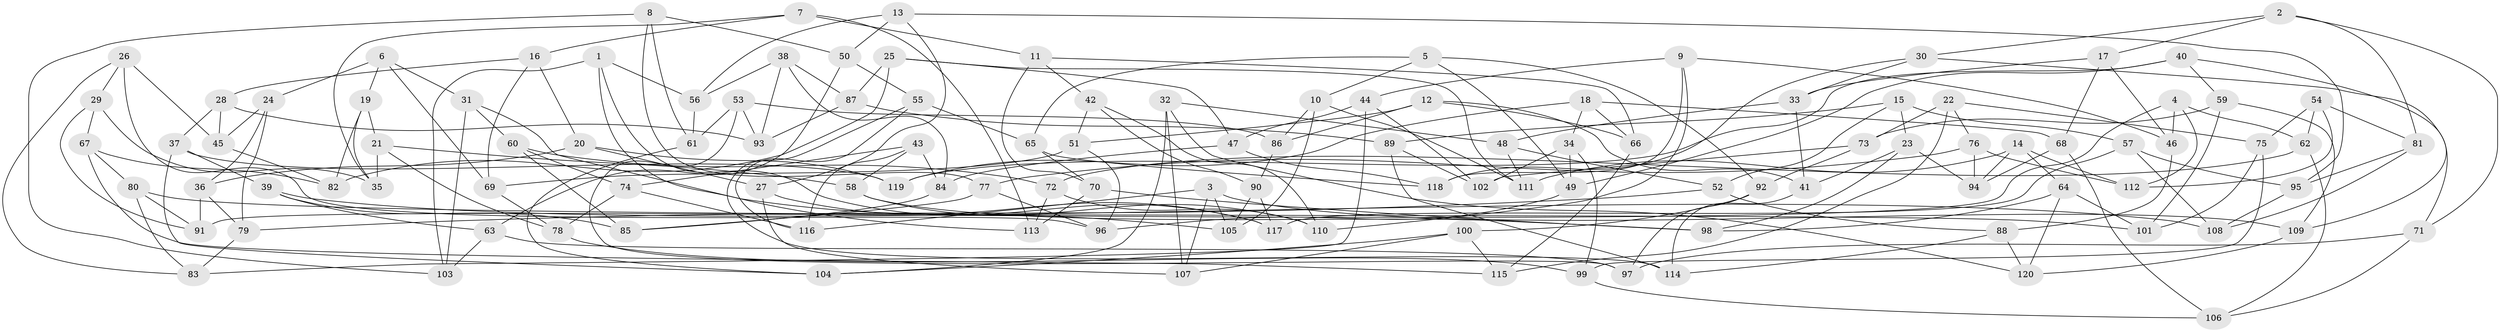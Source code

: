 // coarse degree distribution, {4: 0.3424657534246575, 5: 0.1232876712328767, 6: 0.4931506849315068, 3: 0.0410958904109589}
// Generated by graph-tools (version 1.1) at 2025/42/03/06/25 10:42:25]
// undirected, 120 vertices, 240 edges
graph export_dot {
graph [start="1"]
  node [color=gray90,style=filled];
  1;
  2;
  3;
  4;
  5;
  6;
  7;
  8;
  9;
  10;
  11;
  12;
  13;
  14;
  15;
  16;
  17;
  18;
  19;
  20;
  21;
  22;
  23;
  24;
  25;
  26;
  27;
  28;
  29;
  30;
  31;
  32;
  33;
  34;
  35;
  36;
  37;
  38;
  39;
  40;
  41;
  42;
  43;
  44;
  45;
  46;
  47;
  48;
  49;
  50;
  51;
  52;
  53;
  54;
  55;
  56;
  57;
  58;
  59;
  60;
  61;
  62;
  63;
  64;
  65;
  66;
  67;
  68;
  69;
  70;
  71;
  72;
  73;
  74;
  75;
  76;
  77;
  78;
  79;
  80;
  81;
  82;
  83;
  84;
  85;
  86;
  87;
  88;
  89;
  90;
  91;
  92;
  93;
  94;
  95;
  96;
  97;
  98;
  99;
  100;
  101;
  102;
  103;
  104;
  105;
  106;
  107;
  108;
  109;
  110;
  111;
  112;
  113;
  114;
  115;
  116;
  117;
  118;
  119;
  120;
  1 -- 103;
  1 -- 113;
  1 -- 56;
  1 -- 117;
  2 -- 17;
  2 -- 71;
  2 -- 30;
  2 -- 81;
  3 -- 116;
  3 -- 105;
  3 -- 109;
  3 -- 107;
  4 -- 62;
  4 -- 112;
  4 -- 46;
  4 -- 91;
  5 -- 10;
  5 -- 92;
  5 -- 65;
  5 -- 49;
  6 -- 31;
  6 -- 69;
  6 -- 19;
  6 -- 24;
  7 -- 16;
  7 -- 35;
  7 -- 11;
  7 -- 113;
  8 -- 50;
  8 -- 103;
  8 -- 61;
  8 -- 77;
  9 -- 110;
  9 -- 46;
  9 -- 118;
  9 -- 44;
  10 -- 86;
  10 -- 105;
  10 -- 111;
  11 -- 42;
  11 -- 70;
  11 -- 66;
  12 -- 51;
  12 -- 41;
  12 -- 86;
  12 -- 66;
  13 -- 56;
  13 -- 95;
  13 -- 50;
  13 -- 27;
  14 -- 111;
  14 -- 64;
  14 -- 94;
  14 -- 112;
  15 -- 23;
  15 -- 89;
  15 -- 57;
  15 -- 52;
  16 -- 69;
  16 -- 28;
  16 -- 20;
  17 -- 68;
  17 -- 46;
  17 -- 33;
  18 -- 34;
  18 -- 66;
  18 -- 119;
  18 -- 68;
  19 -- 21;
  19 -- 35;
  19 -- 82;
  20 -- 36;
  20 -- 27;
  20 -- 119;
  21 -- 58;
  21 -- 78;
  21 -- 35;
  22 -- 73;
  22 -- 76;
  22 -- 115;
  22 -- 75;
  23 -- 98;
  23 -- 41;
  23 -- 94;
  24 -- 79;
  24 -- 45;
  24 -- 36;
  25 -- 82;
  25 -- 47;
  25 -- 87;
  25 -- 111;
  26 -- 45;
  26 -- 83;
  26 -- 29;
  26 -- 96;
  27 -- 117;
  27 -- 107;
  28 -- 37;
  28 -- 45;
  28 -- 93;
  29 -- 35;
  29 -- 91;
  29 -- 67;
  30 -- 71;
  30 -- 33;
  30 -- 118;
  31 -- 60;
  31 -- 105;
  31 -- 103;
  32 -- 48;
  32 -- 120;
  32 -- 107;
  32 -- 104;
  33 -- 48;
  33 -- 41;
  34 -- 99;
  34 -- 49;
  34 -- 102;
  36 -- 79;
  36 -- 91;
  37 -- 39;
  37 -- 104;
  37 -- 119;
  38 -- 93;
  38 -- 87;
  38 -- 56;
  38 -- 84;
  39 -- 63;
  39 -- 85;
  39 -- 108;
  40 -- 109;
  40 -- 119;
  40 -- 49;
  40 -- 59;
  41 -- 114;
  42 -- 51;
  42 -- 90;
  42 -- 110;
  43 -- 84;
  43 -- 58;
  43 -- 74;
  43 -- 116;
  44 -- 102;
  44 -- 83;
  44 -- 47;
  45 -- 82;
  46 -- 88;
  47 -- 84;
  47 -- 118;
  48 -- 52;
  48 -- 111;
  49 -- 96;
  50 -- 63;
  50 -- 55;
  51 -- 96;
  51 -- 69;
  52 -- 79;
  52 -- 88;
  53 -- 93;
  53 -- 97;
  53 -- 61;
  53 -- 86;
  54 -- 62;
  54 -- 81;
  54 -- 112;
  54 -- 75;
  55 -- 116;
  55 -- 65;
  55 -- 114;
  56 -- 61;
  57 -- 108;
  57 -- 117;
  57 -- 95;
  58 -- 110;
  58 -- 98;
  59 -- 109;
  59 -- 73;
  59 -- 101;
  60 -- 72;
  60 -- 85;
  60 -- 74;
  61 -- 104;
  62 -- 72;
  62 -- 106;
  63 -- 97;
  63 -- 103;
  64 -- 101;
  64 -- 120;
  64 -- 98;
  65 -- 118;
  65 -- 70;
  66 -- 115;
  67 -- 115;
  67 -- 80;
  67 -- 82;
  68 -- 94;
  68 -- 106;
  69 -- 78;
  70 -- 113;
  70 -- 98;
  71 -- 97;
  71 -- 106;
  72 -- 113;
  72 -- 110;
  73 -- 92;
  73 -- 102;
  74 -- 78;
  74 -- 116;
  75 -- 101;
  75 -- 99;
  76 -- 94;
  76 -- 112;
  76 -- 77;
  77 -- 96;
  77 -- 85;
  78 -- 99;
  79 -- 83;
  80 -- 101;
  80 -- 91;
  80 -- 83;
  81 -- 95;
  81 -- 108;
  84 -- 85;
  86 -- 90;
  87 -- 89;
  87 -- 93;
  88 -- 114;
  88 -- 120;
  89 -- 102;
  89 -- 114;
  90 -- 105;
  90 -- 117;
  92 -- 100;
  92 -- 97;
  95 -- 108;
  99 -- 106;
  100 -- 104;
  100 -- 107;
  100 -- 115;
  109 -- 120;
}
